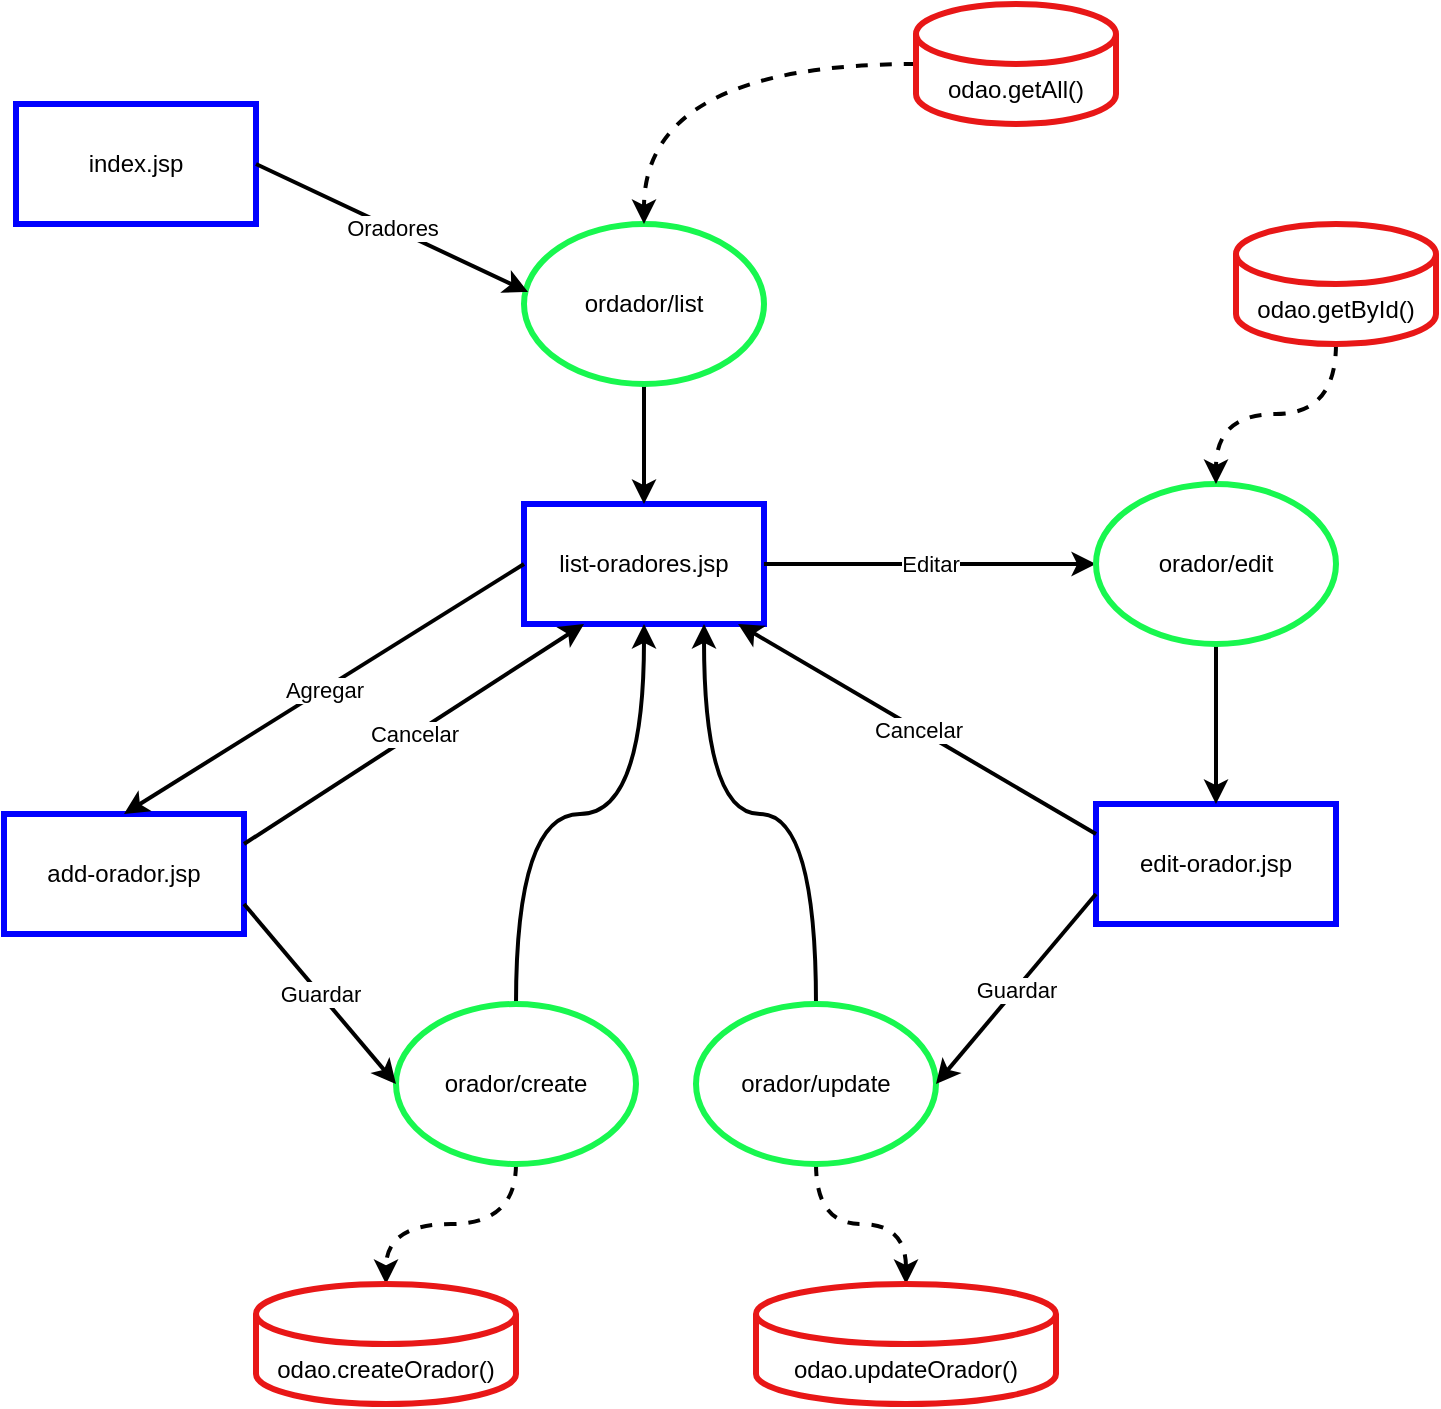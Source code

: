 <mxfile version="20.7.4" type="device"><diagram id="NUib5dKfREn05BVxiNeG" name="Página-1"><mxGraphModel dx="1434" dy="766" grid="1" gridSize="10" guides="1" tooltips="1" connect="1" arrows="1" fold="1" page="1" pageScale="1" pageWidth="827" pageHeight="1169" math="0" shadow="0"><root><mxCell id="0"/><mxCell id="1" parent="0"/><mxCell id="ojeskeLJerGghUgkhMg9-1" value="index.jsp" style="rounded=0;whiteSpace=wrap;html=1;strokeColor=#0000FF;strokeWidth=3;" vertex="1" parent="1"><mxGeometry x="50" y="160" width="120" height="60" as="geometry"/></mxCell><mxCell id="ojeskeLJerGghUgkhMg9-3" value="list-oradores.jsp" style="rounded=0;whiteSpace=wrap;html=1;strokeColor=#0000FF;strokeWidth=3;" vertex="1" parent="1"><mxGeometry x="304" y="360" width="120" height="60" as="geometry"/></mxCell><mxCell id="ojeskeLJerGghUgkhMg9-6" style="edgeStyle=orthogonalEdgeStyle;curved=1;orthogonalLoop=1;jettySize=auto;html=1;entryX=0.5;entryY=0;entryDx=0;entryDy=0;strokeWidth=2;" edge="1" parent="1" source="ojeskeLJerGghUgkhMg9-4" target="ojeskeLJerGghUgkhMg9-3"><mxGeometry relative="1" as="geometry"/></mxCell><mxCell id="ojeskeLJerGghUgkhMg9-4" value="ordador/list" style="ellipse;whiteSpace=wrap;html=1;strokeWidth=3;strokeColor=#18f74f;" vertex="1" parent="1"><mxGeometry x="304" y="220" width="120" height="80" as="geometry"/></mxCell><mxCell id="ojeskeLJerGghUgkhMg9-8" value="add-orador.jsp" style="rounded=0;whiteSpace=wrap;html=1;strokeColor=#0000FF;strokeWidth=3;" vertex="1" parent="1"><mxGeometry x="44" y="515" width="120" height="60" as="geometry"/></mxCell><mxCell id="ojeskeLJerGghUgkhMg9-11" style="edgeStyle=orthogonalEdgeStyle;curved=1;orthogonalLoop=1;jettySize=auto;html=1;entryX=0.5;entryY=1;entryDx=0;entryDy=0;strokeWidth=2;" edge="1" parent="1" source="ojeskeLJerGghUgkhMg9-9" target="ojeskeLJerGghUgkhMg9-3"><mxGeometry relative="1" as="geometry"/></mxCell><mxCell id="ojeskeLJerGghUgkhMg9-18" style="edgeStyle=orthogonalEdgeStyle;curved=1;orthogonalLoop=1;jettySize=auto;html=1;strokeWidth=2;dashed=1;" edge="1" parent="1" source="ojeskeLJerGghUgkhMg9-9" target="ojeskeLJerGghUgkhMg9-17"><mxGeometry relative="1" as="geometry"/></mxCell><mxCell id="ojeskeLJerGghUgkhMg9-9" value="orador/create" style="ellipse;whiteSpace=wrap;html=1;strokeWidth=3;strokeColor=#18f74f;" vertex="1" parent="1"><mxGeometry x="240" y="610" width="120" height="80" as="geometry"/></mxCell><mxCell id="ojeskeLJerGghUgkhMg9-15" value="" style="endArrow=classic;html=1;curved=1;exitX=1;exitY=0.75;exitDx=0;exitDy=0;entryX=0;entryY=0.5;entryDx=0;entryDy=0;strokeWidth=2;" edge="1" parent="1" source="ojeskeLJerGghUgkhMg9-8" target="ojeskeLJerGghUgkhMg9-9"><mxGeometry relative="1" as="geometry"><mxPoint x="74" y="560" as="sourcePoint"/><mxPoint x="174" y="560" as="targetPoint"/></mxGeometry></mxCell><mxCell id="ojeskeLJerGghUgkhMg9-16" value="Guardar" style="edgeLabel;resizable=0;html=1;align=center;verticalAlign=middle;" connectable="0" vertex="1" parent="ojeskeLJerGghUgkhMg9-15"><mxGeometry relative="1" as="geometry"/></mxCell><mxCell id="ojeskeLJerGghUgkhMg9-17" value="odao.createOrador()" style="shape=cylinder3;whiteSpace=wrap;html=1;boundedLbl=1;backgroundOutline=1;size=15;strokeWidth=3;strokeColor=#e81717;" vertex="1" parent="1"><mxGeometry x="170" y="750" width="130" height="60" as="geometry"/></mxCell><mxCell id="ojeskeLJerGghUgkhMg9-19" value="" style="endArrow=classic;html=1;curved=1;exitX=1;exitY=0.25;exitDx=0;exitDy=0;entryX=0.25;entryY=1;entryDx=0;entryDy=0;strokeWidth=2;" edge="1" parent="1" source="ojeskeLJerGghUgkhMg9-8" target="ojeskeLJerGghUgkhMg9-3"><mxGeometry relative="1" as="geometry"><mxPoint x="164" y="480" as="sourcePoint"/><mxPoint x="264" y="480" as="targetPoint"/></mxGeometry></mxCell><mxCell id="ojeskeLJerGghUgkhMg9-20" value="Cancelar" style="edgeLabel;resizable=0;html=1;align=center;verticalAlign=middle;" connectable="0" vertex="1" parent="ojeskeLJerGghUgkhMg9-19"><mxGeometry relative="1" as="geometry"/></mxCell><mxCell id="ojeskeLJerGghUgkhMg9-21" value="" style="endArrow=classic;html=1;curved=1;entryX=0.5;entryY=0;entryDx=0;entryDy=0;exitX=0;exitY=0.5;exitDx=0;exitDy=0;strokeWidth=2;" edge="1" parent="1" source="ojeskeLJerGghUgkhMg9-3" target="ojeskeLJerGghUgkhMg9-8"><mxGeometry relative="1" as="geometry"><mxPoint x="100" y="380" as="sourcePoint"/><mxPoint x="200" y="380" as="targetPoint"/></mxGeometry></mxCell><mxCell id="ojeskeLJerGghUgkhMg9-22" value="Agregar" style="edgeLabel;resizable=0;html=1;align=center;verticalAlign=middle;" connectable="0" vertex="1" parent="ojeskeLJerGghUgkhMg9-21"><mxGeometry relative="1" as="geometry"/></mxCell><mxCell id="ojeskeLJerGghUgkhMg9-24" value="edit-orador.jsp" style="rounded=0;whiteSpace=wrap;html=1;strokeColor=#0000FF;strokeWidth=3;" vertex="1" parent="1"><mxGeometry x="590" y="510" width="120" height="60" as="geometry"/></mxCell><mxCell id="ojeskeLJerGghUgkhMg9-25" value="" style="endArrow=classic;html=1;curved=1;entryX=0;entryY=0.5;entryDx=0;entryDy=0;strokeWidth=2;" edge="1" parent="1" source="ojeskeLJerGghUgkhMg9-3" target="ojeskeLJerGghUgkhMg9-27"><mxGeometry relative="1" as="geometry"><mxPoint x="424" y="390" as="sourcePoint"/><mxPoint x="524" y="390" as="targetPoint"/></mxGeometry></mxCell><mxCell id="ojeskeLJerGghUgkhMg9-26" value="Editar" style="edgeLabel;resizable=0;html=1;align=center;verticalAlign=middle;" connectable="0" vertex="1" parent="ojeskeLJerGghUgkhMg9-25"><mxGeometry relative="1" as="geometry"/></mxCell><mxCell id="ojeskeLJerGghUgkhMg9-28" style="edgeStyle=orthogonalEdgeStyle;curved=1;orthogonalLoop=1;jettySize=auto;html=1;entryX=0.5;entryY=0;entryDx=0;entryDy=0;strokeWidth=2;" edge="1" parent="1" source="ojeskeLJerGghUgkhMg9-27" target="ojeskeLJerGghUgkhMg9-24"><mxGeometry relative="1" as="geometry"/></mxCell><mxCell id="ojeskeLJerGghUgkhMg9-27" value="orador/edit" style="ellipse;whiteSpace=wrap;html=1;strokeWidth=3;strokeColor=#18f74f;" vertex="1" parent="1"><mxGeometry x="590" y="350" width="120" height="80" as="geometry"/></mxCell><mxCell id="ojeskeLJerGghUgkhMg9-29" value="" style="endArrow=classic;html=1;curved=1;entryX=0.892;entryY=1;entryDx=0;entryDy=0;entryPerimeter=0;exitX=0;exitY=0.25;exitDx=0;exitDy=0;strokeWidth=2;" edge="1" parent="1" source="ojeskeLJerGghUgkhMg9-24" target="ojeskeLJerGghUgkhMg9-3"><mxGeometry relative="1" as="geometry"><mxPoint x="370" y="490" as="sourcePoint"/><mxPoint x="470" y="490" as="targetPoint"/></mxGeometry></mxCell><mxCell id="ojeskeLJerGghUgkhMg9-30" value="Cancelar" style="edgeLabel;resizable=0;html=1;align=center;verticalAlign=middle;" connectable="0" vertex="1" parent="ojeskeLJerGghUgkhMg9-29"><mxGeometry relative="1" as="geometry"/></mxCell><mxCell id="ojeskeLJerGghUgkhMg9-32" style="edgeStyle=orthogonalEdgeStyle;curved=1;orthogonalLoop=1;jettySize=auto;html=1;dashed=1;strokeWidth=2;" edge="1" parent="1" source="ojeskeLJerGghUgkhMg9-31" target="ojeskeLJerGghUgkhMg9-27"><mxGeometry relative="1" as="geometry"/></mxCell><mxCell id="ojeskeLJerGghUgkhMg9-31" value="odao.getById()" style="shape=cylinder3;whiteSpace=wrap;html=1;boundedLbl=1;backgroundOutline=1;size=15;strokeWidth=3;strokeColor=#e81717;" vertex="1" parent="1"><mxGeometry x="660" y="220" width="100" height="60" as="geometry"/></mxCell><mxCell id="ojeskeLJerGghUgkhMg9-37" style="edgeStyle=orthogonalEdgeStyle;curved=1;orthogonalLoop=1;jettySize=auto;html=1;entryX=0.5;entryY=0;entryDx=0;entryDy=0;entryPerimeter=0;dashed=1;strokeWidth=2;" edge="1" parent="1" source="ojeskeLJerGghUgkhMg9-33" target="ojeskeLJerGghUgkhMg9-36"><mxGeometry relative="1" as="geometry"/></mxCell><mxCell id="ojeskeLJerGghUgkhMg9-38" style="edgeStyle=orthogonalEdgeStyle;curved=1;orthogonalLoop=1;jettySize=auto;html=1;entryX=0.75;entryY=1;entryDx=0;entryDy=0;strokeWidth=2;" edge="1" parent="1" source="ojeskeLJerGghUgkhMg9-33" target="ojeskeLJerGghUgkhMg9-3"><mxGeometry relative="1" as="geometry"/></mxCell><mxCell id="ojeskeLJerGghUgkhMg9-33" value="orador/update" style="ellipse;whiteSpace=wrap;html=1;strokeWidth=3;strokeColor=#18f74f;" vertex="1" parent="1"><mxGeometry x="390" y="610" width="120" height="80" as="geometry"/></mxCell><mxCell id="ojeskeLJerGghUgkhMg9-34" value="" style="endArrow=classic;html=1;curved=1;entryX=1;entryY=0.5;entryDx=0;entryDy=0;exitX=0;exitY=0.75;exitDx=0;exitDy=0;strokeWidth=2;" edge="1" parent="1" source="ojeskeLJerGghUgkhMg9-24" target="ojeskeLJerGghUgkhMg9-33"><mxGeometry relative="1" as="geometry"><mxPoint x="440" y="560" as="sourcePoint"/><mxPoint x="550" y="590" as="targetPoint"/></mxGeometry></mxCell><mxCell id="ojeskeLJerGghUgkhMg9-35" value="Guardar" style="edgeLabel;resizable=0;html=1;align=center;verticalAlign=middle;" connectable="0" vertex="1" parent="ojeskeLJerGghUgkhMg9-34"><mxGeometry relative="1" as="geometry"/></mxCell><mxCell id="ojeskeLJerGghUgkhMg9-36" value="odao.updateOrador()" style="shape=cylinder3;whiteSpace=wrap;html=1;boundedLbl=1;backgroundOutline=1;size=15;strokeWidth=3;strokeColor=#e81717;" vertex="1" parent="1"><mxGeometry x="420" y="750" width="150" height="60" as="geometry"/></mxCell><mxCell id="ojeskeLJerGghUgkhMg9-40" style="edgeStyle=orthogonalEdgeStyle;curved=1;orthogonalLoop=1;jettySize=auto;html=1;entryX=0.5;entryY=0;entryDx=0;entryDy=0;strokeWidth=2;dashed=1;" edge="1" parent="1" source="ojeskeLJerGghUgkhMg9-39" target="ojeskeLJerGghUgkhMg9-4"><mxGeometry relative="1" as="geometry"/></mxCell><mxCell id="ojeskeLJerGghUgkhMg9-39" value="odao.getAll()" style="shape=cylinder3;whiteSpace=wrap;html=1;boundedLbl=1;backgroundOutline=1;size=15;strokeWidth=3;strokeColor=#e81717;" vertex="1" parent="1"><mxGeometry x="500" y="110" width="100" height="60" as="geometry"/></mxCell><mxCell id="ojeskeLJerGghUgkhMg9-41" value="" style="endArrow=classic;html=1;curved=1;exitX=1;exitY=0.5;exitDx=0;exitDy=0;entryX=0.017;entryY=0.425;entryDx=0;entryDy=0;entryPerimeter=0;strokeWidth=2;" edge="1" parent="1" source="ojeskeLJerGghUgkhMg9-1" target="ojeskeLJerGghUgkhMg9-4"><mxGeometry relative="1" as="geometry"><mxPoint x="150" y="300" as="sourcePoint"/><mxPoint x="250" y="300" as="targetPoint"/></mxGeometry></mxCell><mxCell id="ojeskeLJerGghUgkhMg9-42" value="Oradores" style="edgeLabel;resizable=0;html=1;align=center;verticalAlign=middle;strokeColor=#e81717;strokeWidth=3;" connectable="0" vertex="1" parent="ojeskeLJerGghUgkhMg9-41"><mxGeometry relative="1" as="geometry"/></mxCell></root></mxGraphModel></diagram></mxfile>